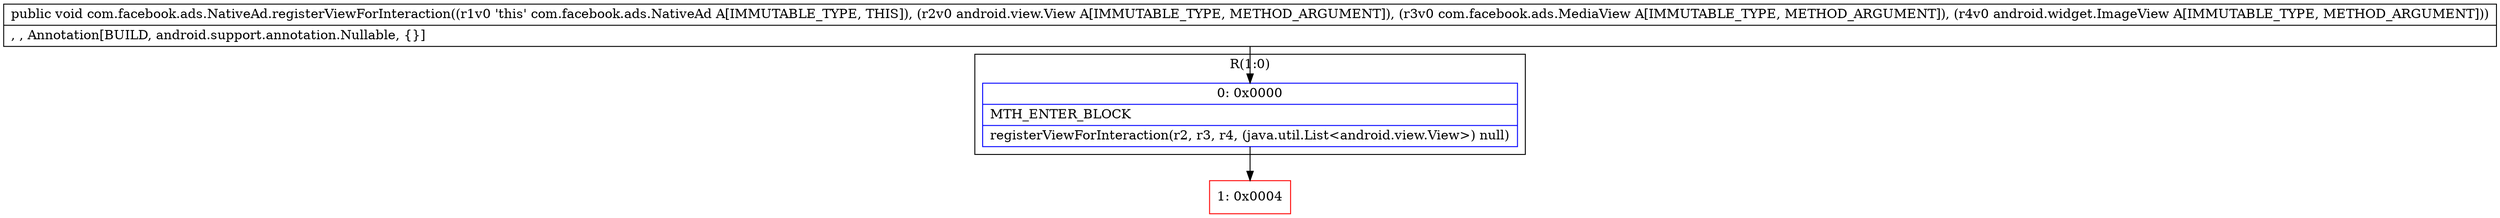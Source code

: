 digraph "CFG forcom.facebook.ads.NativeAd.registerViewForInteraction(Landroid\/view\/View;Lcom\/facebook\/ads\/MediaView;Landroid\/widget\/ImageView;)V" {
subgraph cluster_Region_1981741569 {
label = "R(1:0)";
node [shape=record,color=blue];
Node_0 [shape=record,label="{0\:\ 0x0000|MTH_ENTER_BLOCK\l|registerViewForInteraction(r2, r3, r4, (java.util.List\<android.view.View\>) null)\l}"];
}
Node_1 [shape=record,color=red,label="{1\:\ 0x0004}"];
MethodNode[shape=record,label="{public void com.facebook.ads.NativeAd.registerViewForInteraction((r1v0 'this' com.facebook.ads.NativeAd A[IMMUTABLE_TYPE, THIS]), (r2v0 android.view.View A[IMMUTABLE_TYPE, METHOD_ARGUMENT]), (r3v0 com.facebook.ads.MediaView A[IMMUTABLE_TYPE, METHOD_ARGUMENT]), (r4v0 android.widget.ImageView A[IMMUTABLE_TYPE, METHOD_ARGUMENT]))  | , , Annotation[BUILD, android.support.annotation.Nullable, \{\}]\l}"];
MethodNode -> Node_0;
Node_0 -> Node_1;
}

